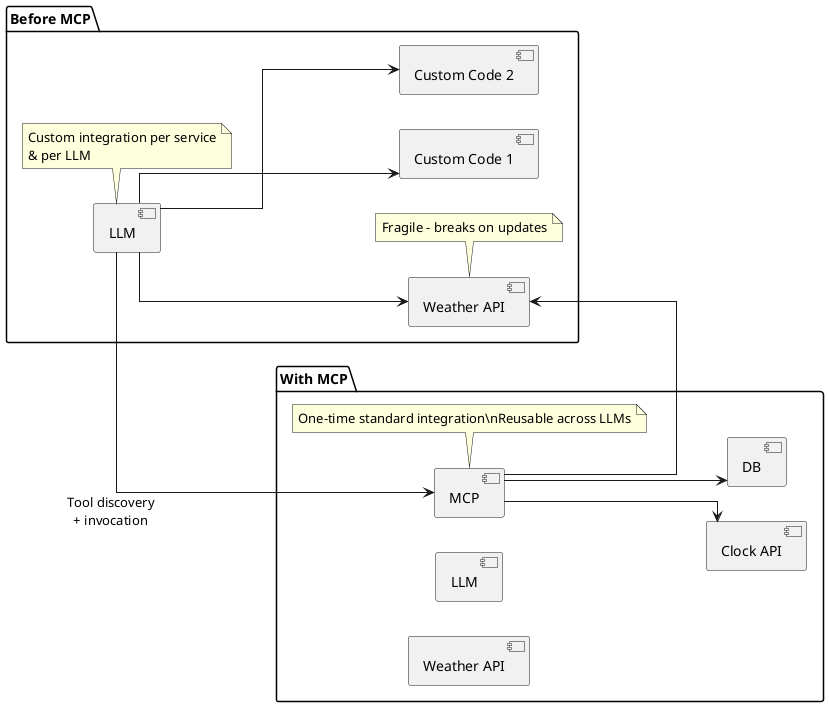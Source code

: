 @startuml
left to right direction
skinparam linetype ortho

package "Before MCP" {
  [LLM] --> [Custom Code 1]
  [LLM] --> [Custom Code 2]
  [LLM] --> [Weather API]
  note bottom of [LLM]
    Custom integration per service
    & per LLM
  end note
  note bottom of [Weather API]
    Fragile – breaks on updates
  end note
}

package "With MCP" {
  [LLM_MCP] as "LLM"
  [MCP]
  [Clock API]
  [Weather API MCP] as "Weather API"
  [DB]

  "LLM" --> MCP : Tool discovery\n+ invocation
  MCP --> "Clock API"
  MCP --> "Weather API"
  MCP --> "DB"

  note bottom of MCP
    One-time standard integration\nReusable across LLMs
  end note
}

@enduml
